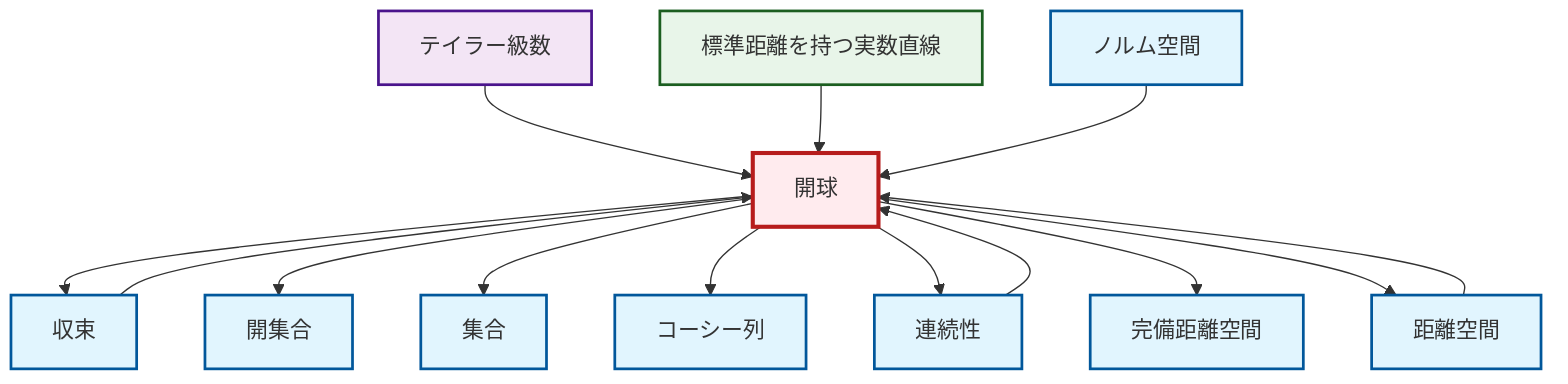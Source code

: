 graph TD
    classDef definition fill:#e1f5fe,stroke:#01579b,stroke-width:2px
    classDef theorem fill:#f3e5f5,stroke:#4a148c,stroke-width:2px
    classDef axiom fill:#fff3e0,stroke:#e65100,stroke-width:2px
    classDef example fill:#e8f5e9,stroke:#1b5e20,stroke-width:2px
    classDef current fill:#ffebee,stroke:#b71c1c,stroke-width:3px
    def-open-ball["開球"]:::definition
    thm-taylor-series["テイラー級数"]:::theorem
    def-open-set["開集合"]:::definition
    def-metric-space["距離空間"]:::definition
    def-normed-vector-space["ノルム空間"]:::definition
    def-continuity["連続性"]:::definition
    def-complete-metric-space["完備距離空間"]:::definition
    ex-real-line-metric["標準距離を持つ実数直線"]:::example
    def-convergence["収束"]:::definition
    def-cauchy-sequence["コーシー列"]:::definition
    def-set["集合"]:::definition
    def-open-ball --> def-convergence
    thm-taylor-series --> def-open-ball
    def-open-ball --> def-open-set
    def-open-ball --> def-set
    ex-real-line-metric --> def-open-ball
    def-normed-vector-space --> def-open-ball
    def-open-ball --> def-cauchy-sequence
    def-open-ball --> def-continuity
    def-metric-space --> def-open-ball
    def-open-ball --> def-complete-metric-space
    def-open-ball --> def-metric-space
    def-convergence --> def-open-ball
    def-continuity --> def-open-ball
    class def-open-ball current